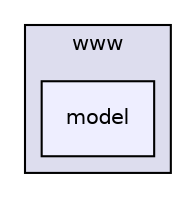 digraph "C:/wamp/www/model" {
  compound=true
  node [ fontsize="10", fontname="Helvetica"];
  edge [ labelfontsize="10", labelfontname="Helvetica"];
  subgraph clusterdir_6cec9c0059ae9a8bc4877b04f6d117b9 {
    graph [ bgcolor="#ddddee", pencolor="black", label="www" fontname="Helvetica", fontsize="10", URL="dir_6cec9c0059ae9a8bc4877b04f6d117b9.html"]
  dir_0cdae395cd8eddf5ae898d688eab731c [shape=box, label="model", style="filled", fillcolor="#eeeeff", pencolor="black", URL="dir_0cdae395cd8eddf5ae898d688eab731c.html"];
  }
}
